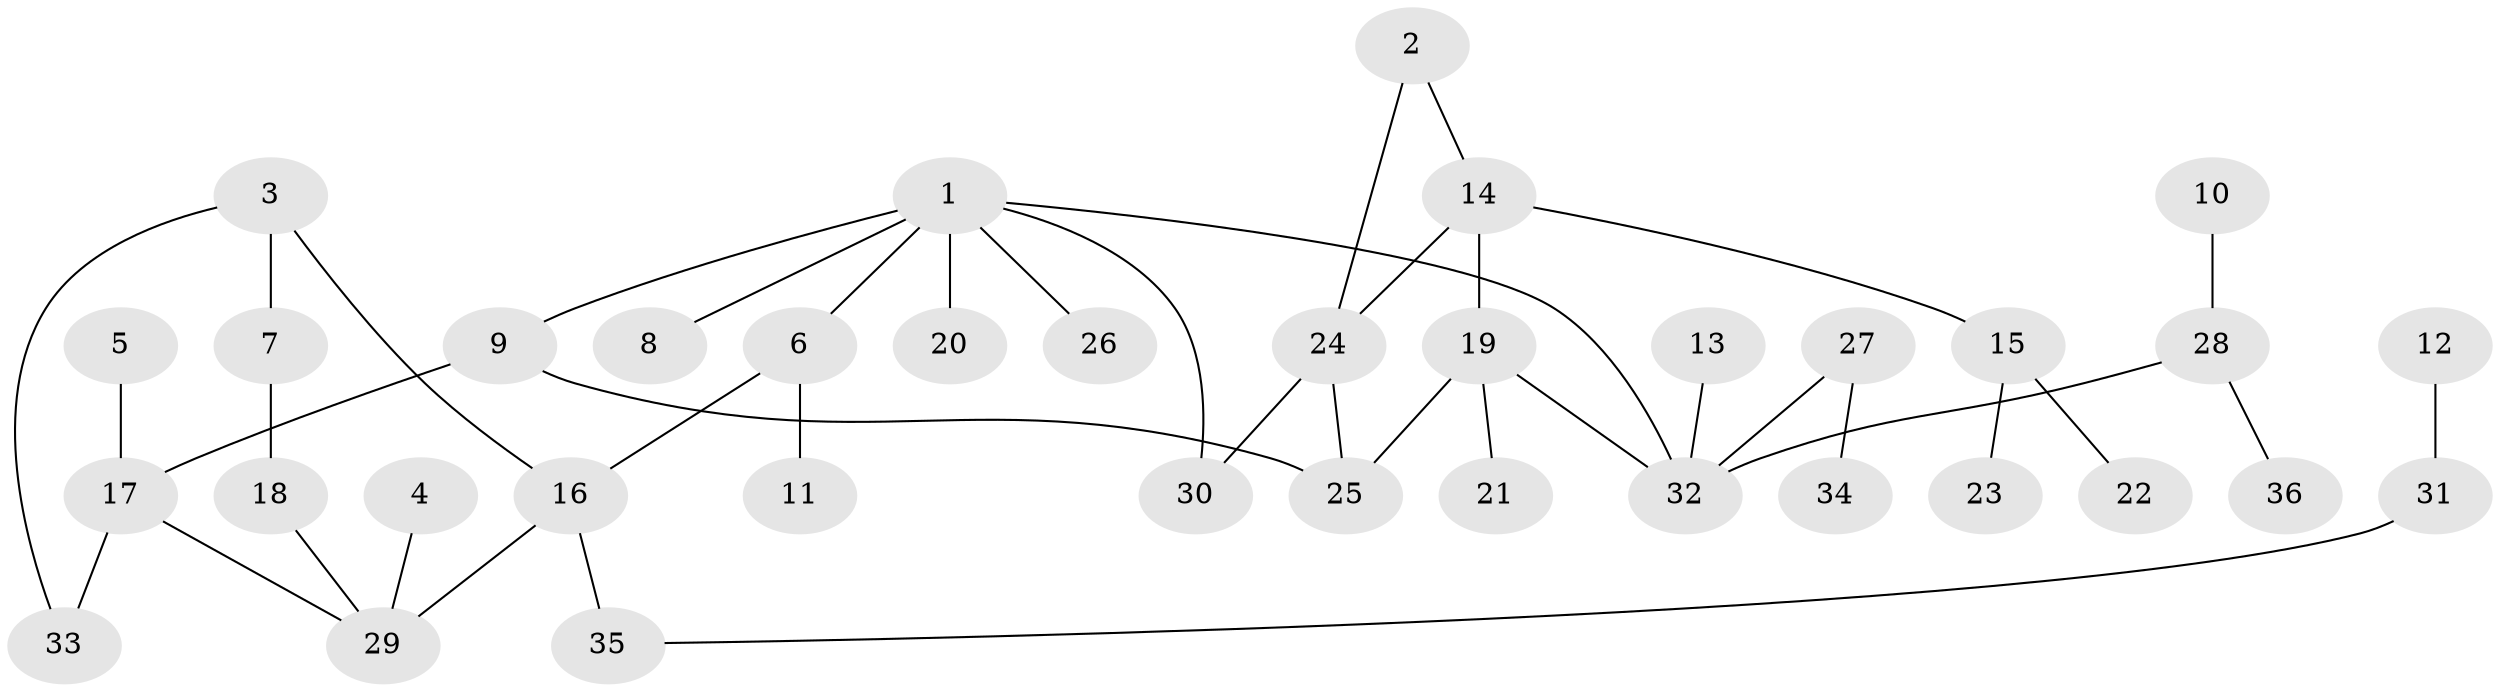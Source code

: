 // original degree distribution, {6: 0.028169014084507043, 3: 0.19718309859154928, 2: 0.30985915492957744, 4: 0.04225352112676056, 5: 0.056338028169014086, 1: 0.36619718309859156}
// Generated by graph-tools (version 1.1) at 2025/25/03/09/25 03:25:25]
// undirected, 36 vertices, 42 edges
graph export_dot {
graph [start="1"]
  node [color=gray90,style=filled];
  1;
  2;
  3;
  4;
  5;
  6;
  7;
  8;
  9;
  10;
  11;
  12;
  13;
  14;
  15;
  16;
  17;
  18;
  19;
  20;
  21;
  22;
  23;
  24;
  25;
  26;
  27;
  28;
  29;
  30;
  31;
  32;
  33;
  34;
  35;
  36;
  1 -- 6 [weight=1.0];
  1 -- 8 [weight=1.0];
  1 -- 9 [weight=1.0];
  1 -- 20 [weight=1.0];
  1 -- 26 [weight=1.0];
  1 -- 30 [weight=1.0];
  1 -- 32 [weight=1.0];
  2 -- 14 [weight=1.0];
  2 -- 24 [weight=1.0];
  3 -- 7 [weight=1.0];
  3 -- 16 [weight=1.0];
  3 -- 33 [weight=1.0];
  4 -- 29 [weight=1.0];
  5 -- 17 [weight=1.0];
  6 -- 11 [weight=1.0];
  6 -- 16 [weight=1.0];
  7 -- 18 [weight=1.0];
  9 -- 17 [weight=1.0];
  9 -- 25 [weight=1.0];
  10 -- 28 [weight=1.0];
  12 -- 31 [weight=1.0];
  13 -- 32 [weight=1.0];
  14 -- 15 [weight=1.0];
  14 -- 19 [weight=2.0];
  14 -- 24 [weight=1.0];
  15 -- 22 [weight=1.0];
  15 -- 23 [weight=1.0];
  16 -- 29 [weight=1.0];
  16 -- 35 [weight=1.0];
  17 -- 29 [weight=1.0];
  17 -- 33 [weight=1.0];
  18 -- 29 [weight=1.0];
  19 -- 21 [weight=1.0];
  19 -- 25 [weight=1.0];
  19 -- 32 [weight=1.0];
  24 -- 25 [weight=1.0];
  24 -- 30 [weight=1.0];
  27 -- 32 [weight=1.0];
  27 -- 34 [weight=1.0];
  28 -- 32 [weight=1.0];
  28 -- 36 [weight=1.0];
  31 -- 35 [weight=1.0];
}

